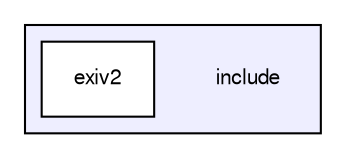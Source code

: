 digraph "include" {
  compound=true
  node [ fontsize="10", fontname="FreeSans"];
  edge [ labelfontsize="10", labelfontname="FreeSans"];
  subgraph clusterdir_d44c64559bbebec7f509842c48db8b23 {
    graph [ bgcolor="#eeeeff", pencolor="black", label="" URL="dir_d44c64559bbebec7f509842c48db8b23.html"];
    dir_d44c64559bbebec7f509842c48db8b23 [shape=plaintext label="include"];
    dir_37d6fa65281b882183c3a4a410ad77f3 [shape=box label="exiv2" color="black" fillcolor="white" style="filled" URL="dir_37d6fa65281b882183c3a4a410ad77f3.html"];
  }
}
